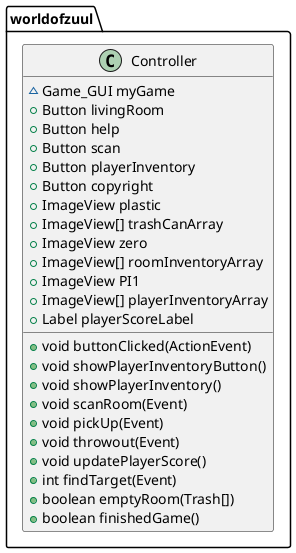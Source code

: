 @startuml
class worldofzuul.Controller {
~ Game_GUI myGame
+ Button livingRoom
+ Button help
+ Button scan
+ Button playerInventory
+ Button copyright
+ ImageView plastic
+ ImageView[] trashCanArray
+ ImageView zero
+ ImageView[] roomInventoryArray
+ ImageView PI1
+ ImageView[] playerInventoryArray
+ Label playerScoreLabel
+ void buttonClicked(ActionEvent)
+ void showPlayerInventoryButton()
+ void showPlayerInventory()
+ void scanRoom(Event)
+ void pickUp(Event)
+ void throwout(Event)
+ void updatePlayerScore()
+ int findTarget(Event)
+ boolean emptyRoom(Trash[])
+ boolean finishedGame()
}


@enduml